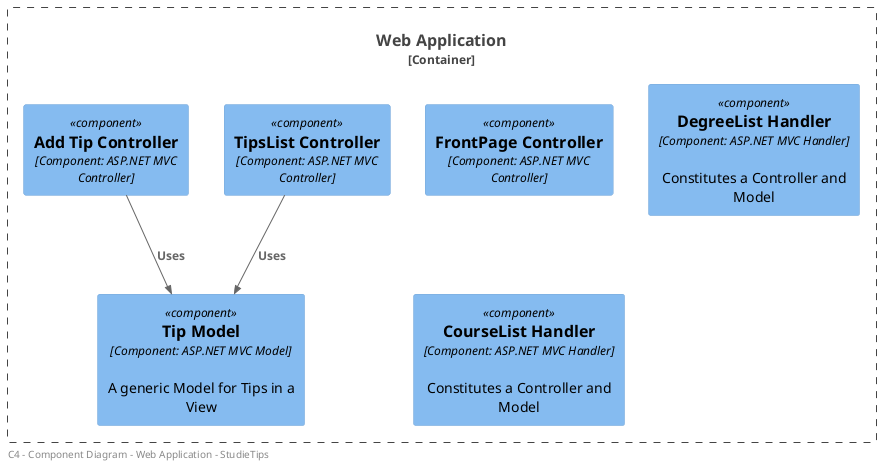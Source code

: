 @startuml Component Diagram WebApp
!include <C4/C4_Container>
!include <C4/C4_Component>

left footer "   C4 - Component Diagram - Web Application - StudieTips"

Container_Boundary(webapp,"Web Application",""){
    
    Component(FrontPageController, "FrontPage Controller", "Component: ASP.NET MVC Controller")
    Component(TipListController, "TipsList Controller", "Component: ASP.NET MVC Controller")
    Component(AddTipController, "Add Tip Controller", "Component: ASP.NET MVC Controller")
    Component(Handlers2, "DegreeList Handler", "Component: ASP.NET MVC Handler","Constitutes a Controller and Model")
    Component(Handlers3, "CourseList Handler", "Component: ASP.NET MVC Handler","Constitutes a Controller and Model")
    
    Component(TipModel,"Tip Model", "Component: ASP.NET MVC Model","A generic Model for Tips in a View")
} 

Rel(TipListController,TipModel,"Uses")
Rel(AddTipController,TipModel,"Uses")
@enduml